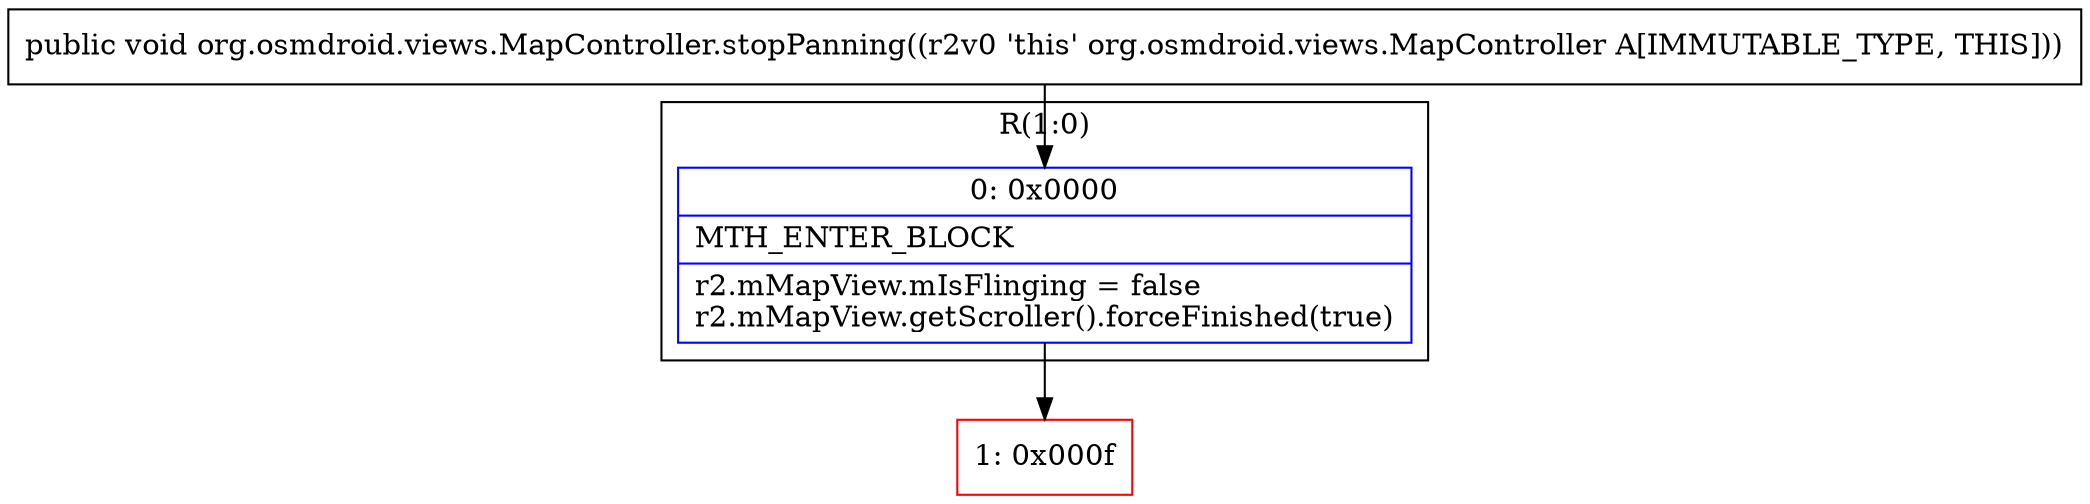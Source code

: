 digraph "CFG fororg.osmdroid.views.MapController.stopPanning()V" {
subgraph cluster_Region_1050292834 {
label = "R(1:0)";
node [shape=record,color=blue];
Node_0 [shape=record,label="{0\:\ 0x0000|MTH_ENTER_BLOCK\l|r2.mMapView.mIsFlinging = false\lr2.mMapView.getScroller().forceFinished(true)\l}"];
}
Node_1 [shape=record,color=red,label="{1\:\ 0x000f}"];
MethodNode[shape=record,label="{public void org.osmdroid.views.MapController.stopPanning((r2v0 'this' org.osmdroid.views.MapController A[IMMUTABLE_TYPE, THIS])) }"];
MethodNode -> Node_0;
Node_0 -> Node_1;
}

